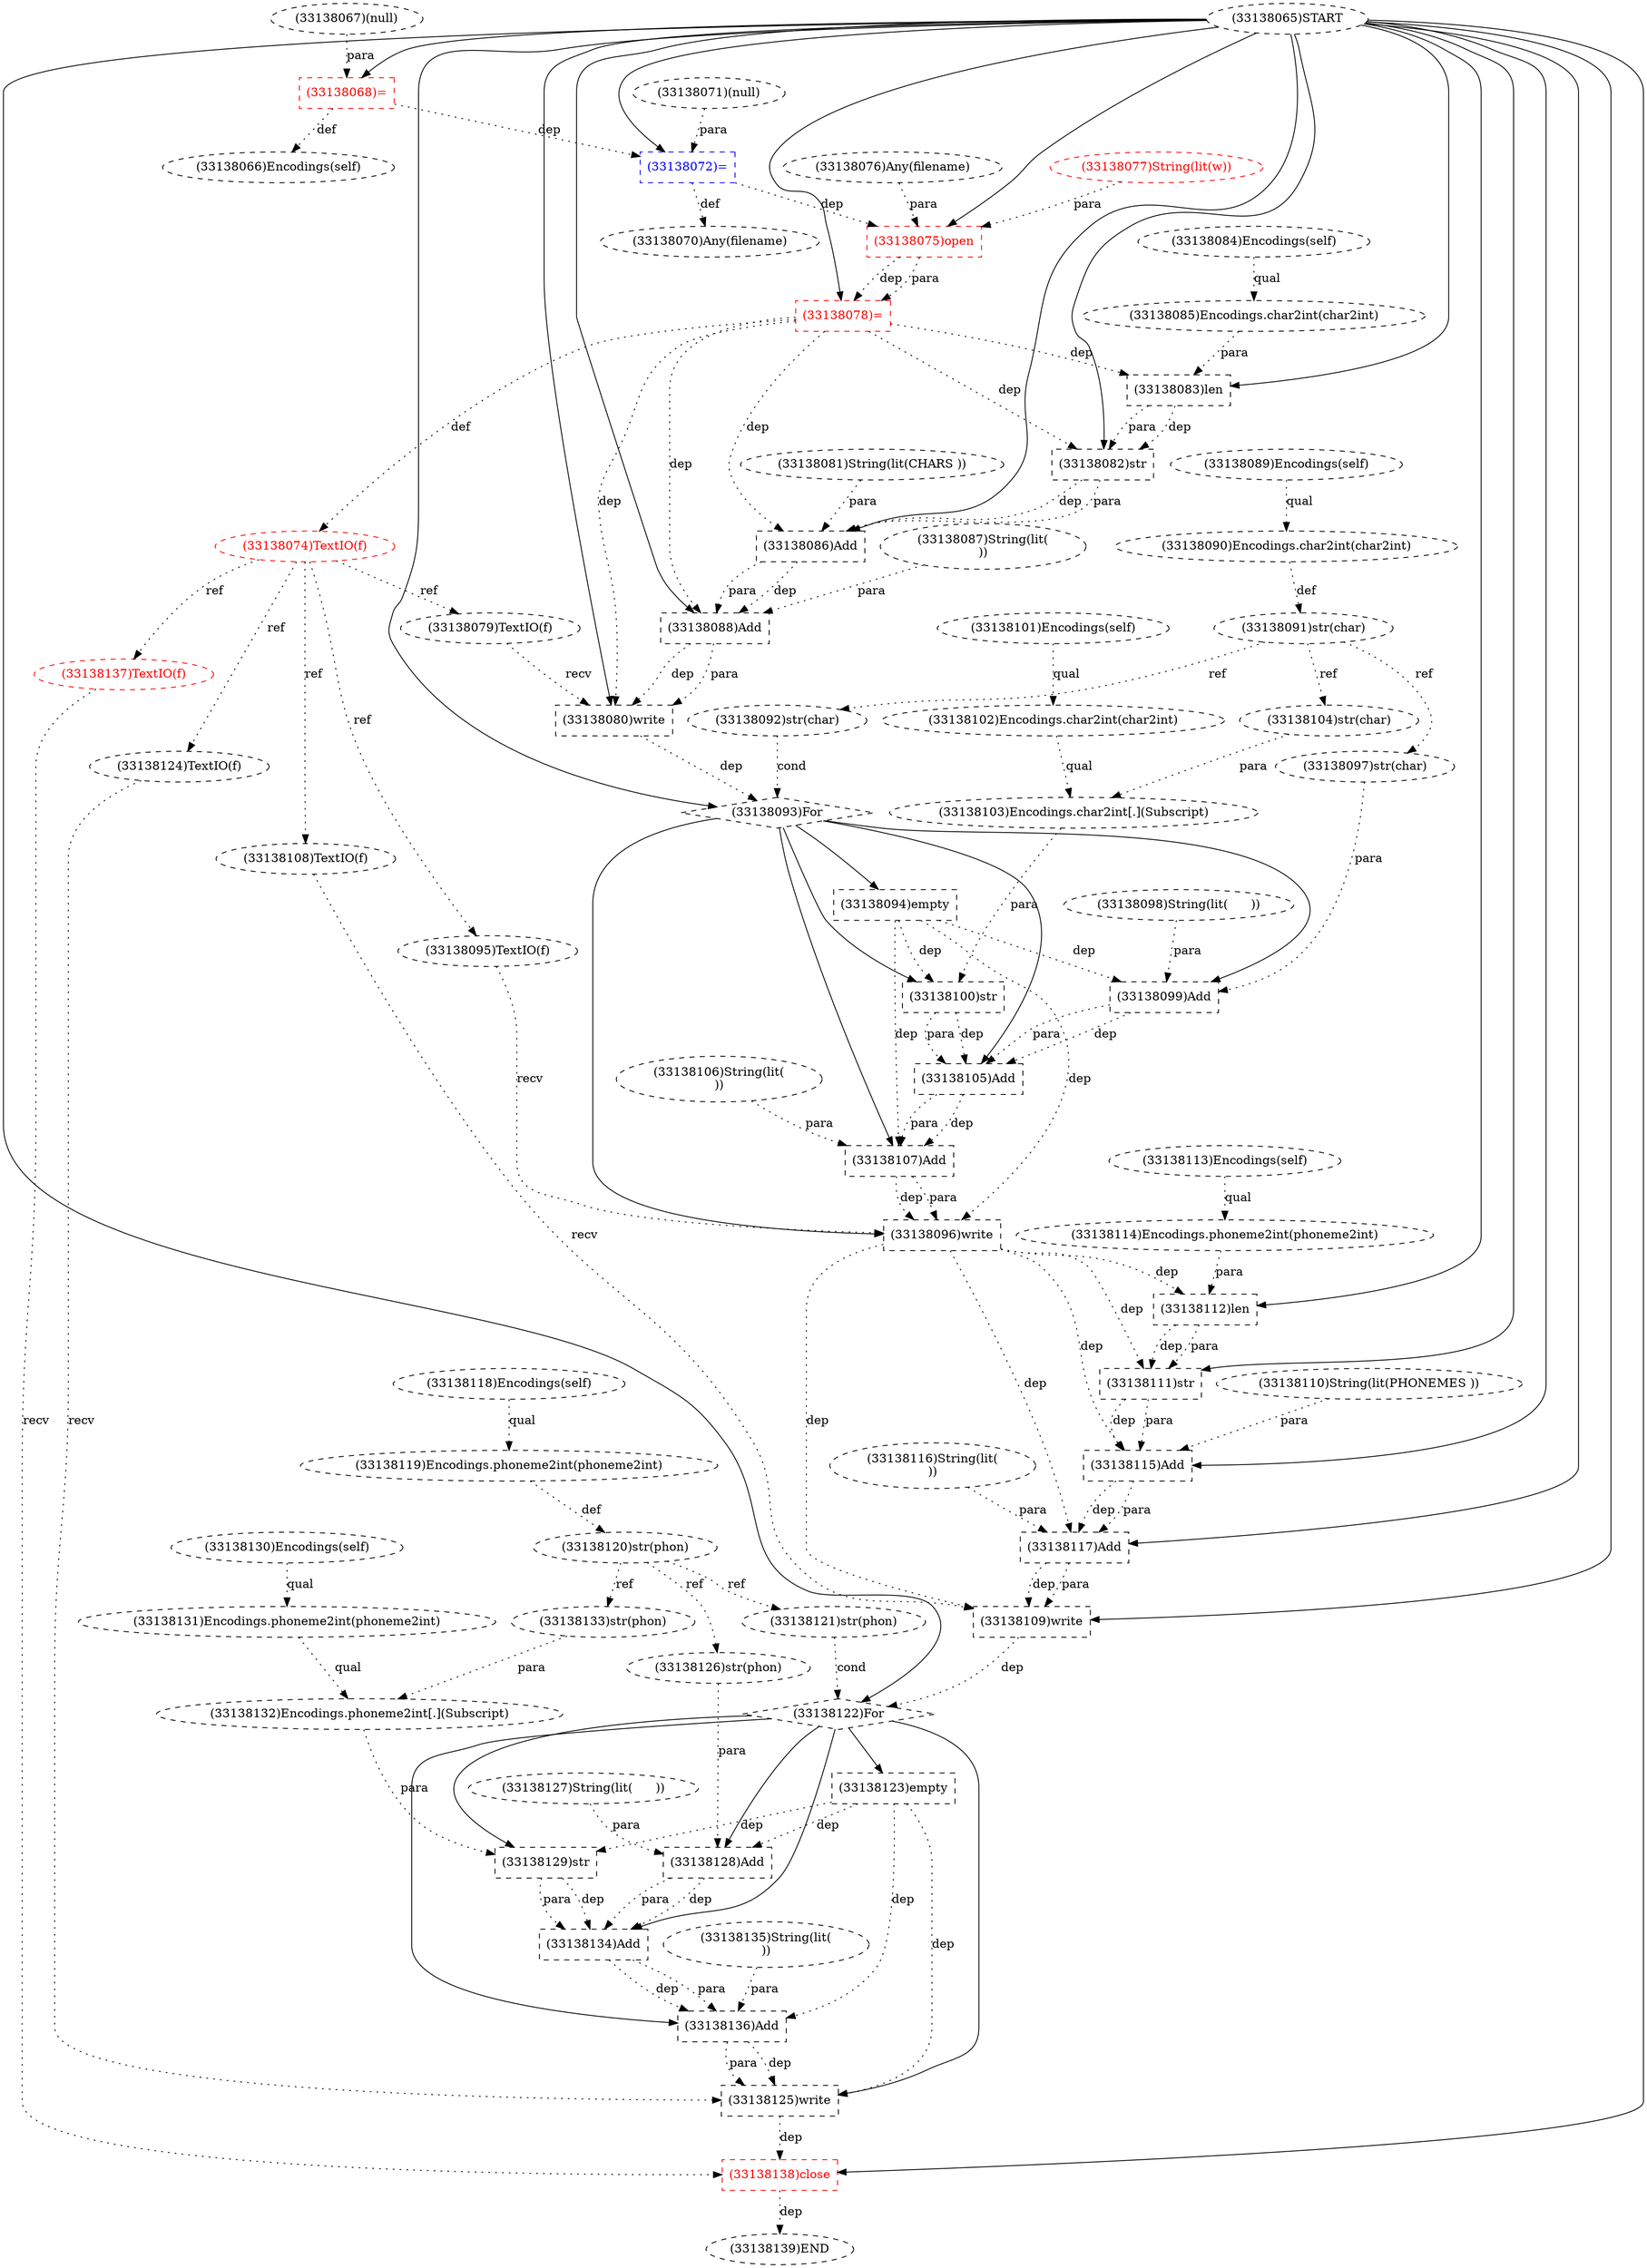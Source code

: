 digraph G {
1 [label="(33138075)open" shape=box style=dashed color=red fontcolor=red]
2 [label="(33138112)len" shape=box style=dashed]
3 [label="(33138072)=" shape=box style=dashed color=blue fontcolor=blue]
4 [label="(33138124)TextIO(f)" shape=ellipse style=dashed]
5 [label="(33138126)str(phon)" shape=ellipse style=dashed]
6 [label="(33138107)Add" shape=box style=dashed]
7 [label="(33138111)str" shape=box style=dashed]
8 [label="(33138110)String(lit(PHONEMES ))" shape=ellipse style=dashed]
9 [label="(33138131)Encodings.phoneme2int(phoneme2int)" shape=ellipse style=dashed]
10 [label="(33138070)Any(filename)" shape=ellipse style=dashed]
11 [label="(33138079)TextIO(f)" shape=ellipse style=dashed]
12 [label="(33138080)write" shape=box style=dashed]
13 [label="(33138100)str" shape=box style=dashed]
14 [label="(33138083)len" shape=box style=dashed]
15 [label="(33138099)Add" shape=box style=dashed]
16 [label="(33138067)(null)" shape=ellipse style=dashed]
17 [label="(33138117)Add" shape=box style=dashed]
18 [label="(33138085)Encodings.char2int(char2int)" shape=ellipse style=dashed]
19 [label="(33138090)Encodings.char2int(char2int)" shape=ellipse style=dashed]
20 [label="(33138098)String(lit(	))" shape=ellipse style=dashed]
21 [label="(33138066)Encodings(self)" shape=ellipse style=dashed]
22 [label="(33138108)TextIO(f)" shape=ellipse style=dashed]
23 [label="(33138135)String(lit(
))" shape=ellipse style=dashed]
24 [label="(33138089)Encodings(self)" shape=ellipse style=dashed]
25 [label="(33138114)Encodings.phoneme2int(phoneme2int)" shape=ellipse style=dashed]
26 [label="(33138097)str(char)" shape=ellipse style=dashed]
27 [label="(33138078)=" shape=box style=dashed color=red fontcolor=red]
28 [label="(33138130)Encodings(self)" shape=ellipse style=dashed]
29 [label="(33138123)empty" shape=box style=dashed]
30 [label="(33138084)Encodings(self)" shape=ellipse style=dashed]
31 [label="(33138118)Encodings(self)" shape=ellipse style=dashed]
32 [label="(33138092)str(char)" shape=ellipse style=dashed]
33 [label="(33138133)str(phon)" shape=ellipse style=dashed]
34 [label="(33138136)Add" shape=box style=dashed]
35 [label="(33138087)String(lit(
))" shape=ellipse style=dashed]
36 [label="(33138095)TextIO(f)" shape=ellipse style=dashed]
37 [label="(33138088)Add" shape=box style=dashed]
38 [label="(33138127)String(lit(	))" shape=ellipse style=dashed]
39 [label="(33138101)Encodings(self)" shape=ellipse style=dashed]
40 [label="(33138103)Encodings.char2int[.](Subscript)" shape=ellipse style=dashed]
41 [label="(33138074)TextIO(f)" shape=ellipse style=dashed color=red fontcolor=red]
42 [label="(33138094)empty" shape=box style=dashed]
43 [label="(33138129)str" shape=box style=dashed]
44 [label="(33138121)str(phon)" shape=ellipse style=dashed]
45 [label="(33138082)str" shape=box style=dashed]
46 [label="(33138102)Encodings.char2int(char2int)" shape=ellipse style=dashed]
47 [label="(33138134)Add" shape=box style=dashed]
48 [label="(33138120)str(phon)" shape=ellipse style=dashed]
49 [label="(33138128)Add" shape=box style=dashed]
50 [label="(33138104)str(char)" shape=ellipse style=dashed]
51 [label="(33138113)Encodings(self)" shape=ellipse style=dashed]
52 [label="(33138105)Add" shape=box style=dashed]
53 [label="(33138122)For" shape=diamond style=dashed]
54 [label="(33138132)Encodings.phoneme2int[.](Subscript)" shape=ellipse style=dashed]
55 [label="(33138065)START" style=dashed]
56 [label="(33138081)String(lit(CHARS ))" shape=ellipse style=dashed]
57 [label="(33138096)write" shape=box style=dashed]
58 [label="(33138068)=" shape=box style=dashed color=red fontcolor=red]
59 [label="(33138137)TextIO(f)" shape=ellipse style=dashed color=red fontcolor=red]
60 [label="(33138138)close" shape=box style=dashed color=red fontcolor=red]
61 [label="(33138093)For" shape=diamond style=dashed]
62 [label="(33138119)Encodings.phoneme2int(phoneme2int)" shape=ellipse style=dashed]
63 [label="(33138106)String(lit(
))" shape=ellipse style=dashed]
64 [label="(33138125)write" shape=box style=dashed]
65 [label="(33138139)END" style=dashed]
66 [label="(33138077)String(lit(w))" shape=ellipse style=dashed color=red fontcolor=red]
67 [label="(33138086)Add" shape=box style=dashed]
68 [label="(33138071)(null)" shape=ellipse style=dashed]
69 [label="(33138109)write" shape=box style=dashed]
70 [label="(33138076)Any(filename)" shape=ellipse style=dashed]
71 [label="(33138091)str(char)" shape=ellipse style=dashed]
72 [label="(33138115)Add" shape=box style=dashed]
73 [label="(33138116)String(lit(
))" shape=ellipse style=dashed]
55 -> 1 [label="" style=solid];
70 -> 1 [label="para" style=dotted];
66 -> 1 [label="para" style=dotted];
3 -> 1 [label="dep" style=dotted];
55 -> 2 [label="" style=solid];
25 -> 2 [label="para" style=dotted];
57 -> 2 [label="dep" style=dotted];
55 -> 3 [label="" style=solid];
68 -> 3 [label="para" style=dotted];
58 -> 3 [label="dep" style=dotted];
41 -> 4 [label="ref" style=dotted];
48 -> 5 [label="ref" style=dotted];
61 -> 6 [label="" style=solid];
52 -> 6 [label="dep" style=dotted];
52 -> 6 [label="para" style=dotted];
63 -> 6 [label="para" style=dotted];
42 -> 6 [label="dep" style=dotted];
55 -> 7 [label="" style=solid];
2 -> 7 [label="dep" style=dotted];
2 -> 7 [label="para" style=dotted];
57 -> 7 [label="dep" style=dotted];
28 -> 9 [label="qual" style=dotted];
3 -> 10 [label="def" style=dotted];
41 -> 11 [label="ref" style=dotted];
55 -> 12 [label="" style=solid];
11 -> 12 [label="recv" style=dotted];
37 -> 12 [label="dep" style=dotted];
37 -> 12 [label="para" style=dotted];
27 -> 12 [label="dep" style=dotted];
61 -> 13 [label="" style=solid];
40 -> 13 [label="para" style=dotted];
42 -> 13 [label="dep" style=dotted];
55 -> 14 [label="" style=solid];
18 -> 14 [label="para" style=dotted];
27 -> 14 [label="dep" style=dotted];
61 -> 15 [label="" style=solid];
26 -> 15 [label="para" style=dotted];
20 -> 15 [label="para" style=dotted];
42 -> 15 [label="dep" style=dotted];
55 -> 17 [label="" style=solid];
72 -> 17 [label="dep" style=dotted];
72 -> 17 [label="para" style=dotted];
73 -> 17 [label="para" style=dotted];
57 -> 17 [label="dep" style=dotted];
30 -> 18 [label="qual" style=dotted];
24 -> 19 [label="qual" style=dotted];
58 -> 21 [label="def" style=dotted];
41 -> 22 [label="ref" style=dotted];
51 -> 25 [label="qual" style=dotted];
71 -> 26 [label="ref" style=dotted];
55 -> 27 [label="" style=solid];
1 -> 27 [label="dep" style=dotted];
1 -> 27 [label="para" style=dotted];
53 -> 29 [label="" style=solid];
71 -> 32 [label="ref" style=dotted];
48 -> 33 [label="ref" style=dotted];
53 -> 34 [label="" style=solid];
47 -> 34 [label="dep" style=dotted];
47 -> 34 [label="para" style=dotted];
23 -> 34 [label="para" style=dotted];
29 -> 34 [label="dep" style=dotted];
41 -> 36 [label="ref" style=dotted];
55 -> 37 [label="" style=solid];
67 -> 37 [label="dep" style=dotted];
67 -> 37 [label="para" style=dotted];
35 -> 37 [label="para" style=dotted];
27 -> 37 [label="dep" style=dotted];
46 -> 40 [label="qual" style=dotted];
50 -> 40 [label="para" style=dotted];
27 -> 41 [label="def" style=dotted];
61 -> 42 [label="" style=solid];
53 -> 43 [label="" style=solid];
54 -> 43 [label="para" style=dotted];
29 -> 43 [label="dep" style=dotted];
48 -> 44 [label="ref" style=dotted];
55 -> 45 [label="" style=solid];
14 -> 45 [label="dep" style=dotted];
14 -> 45 [label="para" style=dotted];
27 -> 45 [label="dep" style=dotted];
39 -> 46 [label="qual" style=dotted];
53 -> 47 [label="" style=solid];
49 -> 47 [label="dep" style=dotted];
49 -> 47 [label="para" style=dotted];
43 -> 47 [label="dep" style=dotted];
43 -> 47 [label="para" style=dotted];
62 -> 48 [label="def" style=dotted];
53 -> 49 [label="" style=solid];
5 -> 49 [label="para" style=dotted];
38 -> 49 [label="para" style=dotted];
29 -> 49 [label="dep" style=dotted];
71 -> 50 [label="ref" style=dotted];
61 -> 52 [label="" style=solid];
15 -> 52 [label="dep" style=dotted];
15 -> 52 [label="para" style=dotted];
13 -> 52 [label="dep" style=dotted];
13 -> 52 [label="para" style=dotted];
55 -> 53 [label="" style=solid];
44 -> 53 [label="cond" style=dotted];
69 -> 53 [label="dep" style=dotted];
9 -> 54 [label="qual" style=dotted];
33 -> 54 [label="para" style=dotted];
61 -> 57 [label="" style=solid];
36 -> 57 [label="recv" style=dotted];
6 -> 57 [label="dep" style=dotted];
6 -> 57 [label="para" style=dotted];
42 -> 57 [label="dep" style=dotted];
55 -> 58 [label="" style=solid];
16 -> 58 [label="para" style=dotted];
41 -> 59 [label="ref" style=dotted];
55 -> 60 [label="" style=solid];
59 -> 60 [label="recv" style=dotted];
64 -> 60 [label="dep" style=dotted];
55 -> 61 [label="" style=solid];
32 -> 61 [label="cond" style=dotted];
12 -> 61 [label="dep" style=dotted];
31 -> 62 [label="qual" style=dotted];
53 -> 64 [label="" style=solid];
4 -> 64 [label="recv" style=dotted];
34 -> 64 [label="dep" style=dotted];
34 -> 64 [label="para" style=dotted];
29 -> 64 [label="dep" style=dotted];
60 -> 65 [label="dep" style=dotted];
55 -> 67 [label="" style=solid];
56 -> 67 [label="para" style=dotted];
45 -> 67 [label="dep" style=dotted];
45 -> 67 [label="para" style=dotted];
27 -> 67 [label="dep" style=dotted];
55 -> 69 [label="" style=solid];
22 -> 69 [label="recv" style=dotted];
17 -> 69 [label="dep" style=dotted];
17 -> 69 [label="para" style=dotted];
57 -> 69 [label="dep" style=dotted];
19 -> 71 [label="def" style=dotted];
55 -> 72 [label="" style=solid];
8 -> 72 [label="para" style=dotted];
7 -> 72 [label="dep" style=dotted];
7 -> 72 [label="para" style=dotted];
57 -> 72 [label="dep" style=dotted];
}